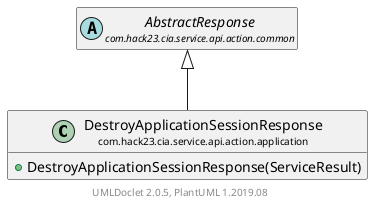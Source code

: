 @startuml
    set namespaceSeparator none
    hide empty fields
    hide empty methods

    class "<size:14>DestroyApplicationSessionResponse\n<size:10>com.hack23.cia.service.api.action.application" as com.hack23.cia.service.api.action.application.DestroyApplicationSessionResponse [[DestroyApplicationSessionResponse.html]] {
        +DestroyApplicationSessionResponse(ServiceResult)
    }

    abstract class "<size:14>AbstractResponse\n<size:10>com.hack23.cia.service.api.action.common" as com.hack23.cia.service.api.action.common.AbstractResponse [[../common/AbstractResponse.html]]

    com.hack23.cia.service.api.action.common.AbstractResponse <|-- com.hack23.cia.service.api.action.application.DestroyApplicationSessionResponse

    center footer UMLDoclet 2.0.5, PlantUML 1.2019.08
@enduml
